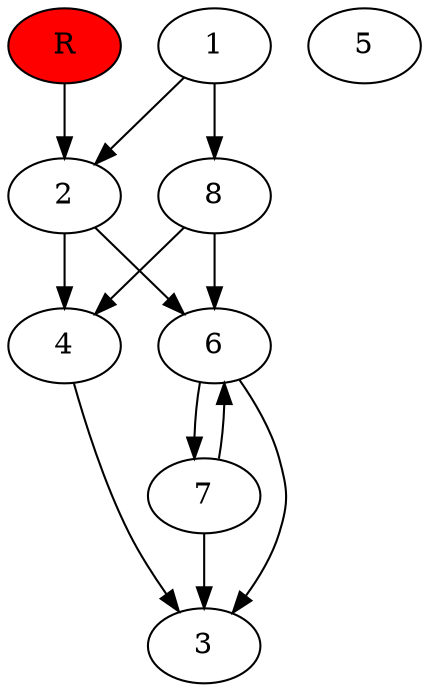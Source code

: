 digraph prb19427 {
	1
	2
	3
	4
	5
	6
	7
	8
	R [fillcolor="#ff0000" style=filled]
	1 -> 2
	1 -> 8
	2 -> 4
	2 -> 6
	4 -> 3
	6 -> 3
	6 -> 7
	7 -> 3
	7 -> 6
	8 -> 4
	8 -> 6
	R -> 2
}
